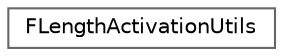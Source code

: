digraph "Graphical Class Hierarchy"
{
 // INTERACTIVE_SVG=YES
 // LATEX_PDF_SIZE
  bgcolor="transparent";
  edge [fontname=Helvetica,fontsize=10,labelfontname=Helvetica,labelfontsize=10];
  node [fontname=Helvetica,fontsize=10,shape=box,height=0.2,width=0.4];
  rankdir="LR";
  Node0 [id="Node000000",label="FLengthActivationUtils",height=0.2,width=0.4,color="grey40", fillcolor="white", style="filled",URL="$d5/d02/classFLengthActivationUtils.html",tooltip="Please use new version of this node, then use SetMuscleActivationParameter node to set up muscle acti..."];
}
